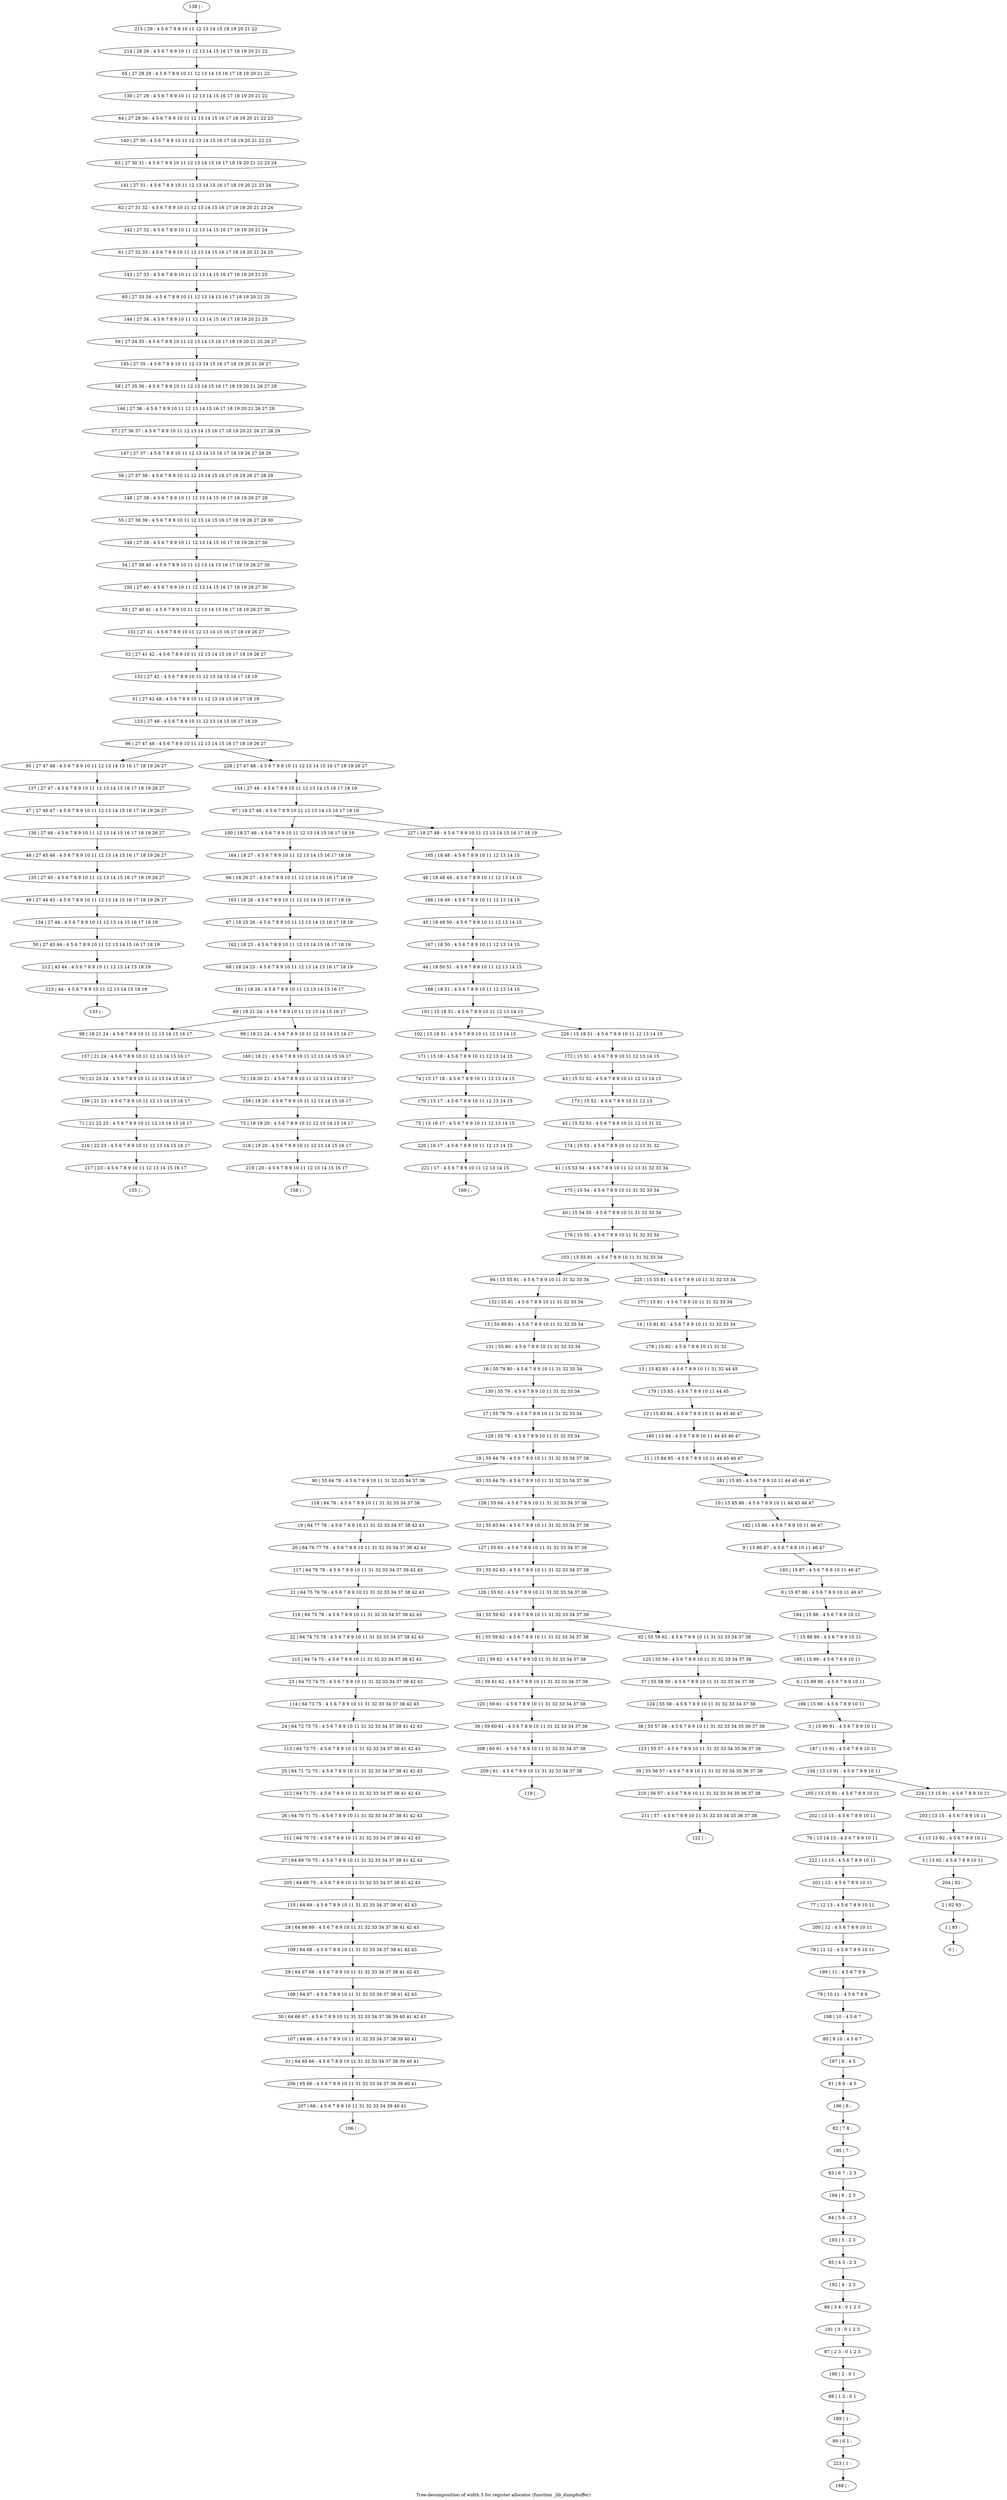 digraph G {
graph [label="Tree-decomposition of width 3 for register allocator (function _lib_dumpbuffer)"]
0[label="0 | : "];
1[label="1 | 93 : "];
2[label="2 | 92 93 : "];
3[label="3 | 13 92 : 4 5 6 7 8 9 10 11 "];
4[label="4 | 13 15 92 : 4 5 6 7 8 9 10 11 "];
5[label="5 | 15 90 91 : 4 5 6 7 8 9 10 11 "];
6[label="6 | 15 89 90 : 4 5 6 7 8 9 10 11 "];
7[label="7 | 15 88 89 : 4 5 6 7 8 9 10 11 "];
8[label="8 | 15 87 88 : 4 5 6 7 8 9 10 11 46 47 "];
9[label="9 | 15 86 87 : 4 5 6 7 8 9 10 11 46 47 "];
10[label="10 | 15 85 86 : 4 5 6 7 8 9 10 11 44 45 46 47 "];
11[label="11 | 15 84 85 : 4 5 6 7 8 9 10 11 44 45 46 47 "];
12[label="12 | 15 83 84 : 4 5 6 7 8 9 10 11 44 45 46 47 "];
13[label="13 | 15 82 83 : 4 5 6 7 8 9 10 11 31 32 44 45 "];
14[label="14 | 15 81 82 : 4 5 6 7 8 9 10 11 31 32 33 34 "];
15[label="15 | 55 80 81 : 4 5 6 7 8 9 10 11 31 32 33 34 "];
16[label="16 | 55 79 80 : 4 5 6 7 8 9 10 11 31 32 33 34 "];
17[label="17 | 55 78 79 : 4 5 6 7 8 9 10 11 31 32 33 34 "];
18[label="18 | 55 64 78 : 4 5 6 7 8 9 10 11 31 32 33 34 37 38 "];
19[label="19 | 64 77 78 : 4 5 6 7 8 9 10 11 31 32 33 34 37 38 42 43 "];
20[label="20 | 64 76 77 78 : 4 5 6 7 8 9 10 11 31 32 33 34 37 38 42 43 "];
21[label="21 | 64 75 76 78 : 4 5 6 7 8 9 10 11 31 32 33 34 37 38 42 43 "];
22[label="22 | 64 74 75 78 : 4 5 6 7 8 9 10 11 31 32 33 34 37 38 42 43 "];
23[label="23 | 64 73 74 75 : 4 5 6 7 8 9 10 11 31 32 33 34 37 38 42 43 "];
24[label="24 | 64 72 73 75 : 4 5 6 7 8 9 10 11 31 32 33 34 37 38 41 42 43 "];
25[label="25 | 64 71 72 75 : 4 5 6 7 8 9 10 11 31 32 33 34 37 38 41 42 43 "];
26[label="26 | 64 70 71 75 : 4 5 6 7 8 9 10 11 31 32 33 34 37 38 41 42 43 "];
27[label="27 | 64 69 70 75 : 4 5 6 7 8 9 10 11 31 32 33 34 37 38 41 42 43 "];
28[label="28 | 64 68 69 : 4 5 6 7 8 9 10 11 31 32 33 34 37 38 41 42 43 "];
29[label="29 | 64 67 68 : 4 5 6 7 8 9 10 11 31 32 33 34 37 38 41 42 43 "];
30[label="30 | 64 66 67 : 4 5 6 7 8 9 10 11 31 32 33 34 37 38 39 40 41 42 43 "];
31[label="31 | 64 65 66 : 4 5 6 7 8 9 10 11 31 32 33 34 37 38 39 40 41 "];
32[label="32 | 55 63 64 : 4 5 6 7 8 9 10 11 31 32 33 34 37 38 "];
33[label="33 | 55 62 63 : 4 5 6 7 8 9 10 11 31 32 33 34 37 38 "];
34[label="34 | 55 59 62 : 4 5 6 7 8 9 10 11 31 32 33 34 37 38 "];
35[label="35 | 59 61 62 : 4 5 6 7 8 9 10 11 31 32 33 34 37 38 "];
36[label="36 | 59 60 61 : 4 5 6 7 8 9 10 11 31 32 33 34 37 38 "];
37[label="37 | 55 58 59 : 4 5 6 7 8 9 10 11 31 32 33 34 37 38 "];
38[label="38 | 55 57 58 : 4 5 6 7 8 9 10 11 31 32 33 34 35 36 37 38 "];
39[label="39 | 55 56 57 : 4 5 6 7 8 9 10 11 31 32 33 34 35 36 37 38 "];
40[label="40 | 15 54 55 : 4 5 6 7 8 9 10 11 31 32 33 34 "];
41[label="41 | 15 53 54 : 4 5 6 7 8 9 10 11 12 13 31 32 33 34 "];
42[label="42 | 15 52 53 : 4 5 6 7 8 9 10 11 12 13 31 32 "];
43[label="43 | 15 51 52 : 4 5 6 7 8 9 10 11 12 13 14 15 "];
44[label="44 | 18 50 51 : 4 5 6 7 8 9 10 11 12 13 14 15 "];
45[label="45 | 18 49 50 : 4 5 6 7 8 9 10 11 12 13 14 15 "];
46[label="46 | 18 48 49 : 4 5 6 7 8 9 10 11 12 13 14 15 "];
47[label="47 | 27 46 47 : 4 5 6 7 8 9 10 11 12 13 14 15 16 17 18 19 26 27 "];
48[label="48 | 27 45 46 : 4 5 6 7 8 9 10 11 12 13 14 15 16 17 18 19 26 27 "];
49[label="49 | 27 44 45 : 4 5 6 7 8 9 10 11 12 13 14 15 16 17 18 19 26 27 "];
50[label="50 | 27 43 44 : 4 5 6 7 8 9 10 11 12 13 14 15 16 17 18 19 "];
51[label="51 | 27 42 48 : 4 5 6 7 8 9 10 11 12 13 14 15 16 17 18 19 "];
52[label="52 | 27 41 42 : 4 5 6 7 8 9 10 11 12 13 14 15 16 17 18 19 26 27 "];
53[label="53 | 27 40 41 : 4 5 6 7 8 9 10 11 12 13 14 15 16 17 18 19 26 27 30 "];
54[label="54 | 27 39 40 : 4 5 6 7 8 9 10 11 12 13 14 15 16 17 18 19 26 27 30 "];
55[label="55 | 27 38 39 : 4 5 6 7 8 9 10 11 12 13 14 15 16 17 18 19 26 27 29 30 "];
56[label="56 | 27 37 38 : 4 5 6 7 8 9 10 11 12 13 14 15 16 17 18 19 26 27 28 29 "];
57[label="57 | 27 36 37 : 4 5 6 7 8 9 10 11 12 13 14 15 16 17 18 19 20 21 26 27 28 29 "];
58[label="58 | 27 35 36 : 4 5 6 7 8 9 10 11 12 13 14 15 16 17 18 19 20 21 26 27 28 "];
59[label="59 | 27 34 35 : 4 5 6 7 8 9 10 11 12 13 14 15 16 17 18 19 20 21 25 26 27 "];
60[label="60 | 27 33 34 : 4 5 6 7 8 9 10 11 12 13 14 15 16 17 18 19 20 21 25 "];
61[label="61 | 27 32 33 : 4 5 6 7 8 9 10 11 12 13 14 15 16 17 18 19 20 21 24 25 "];
62[label="62 | 27 31 32 : 4 5 6 7 8 9 10 11 12 13 14 15 16 17 18 19 20 21 23 24 "];
63[label="63 | 27 30 31 : 4 5 6 7 8 9 10 11 12 13 14 15 16 17 18 19 20 21 22 23 24 "];
64[label="64 | 27 29 30 : 4 5 6 7 8 9 10 11 12 13 14 15 16 17 18 19 20 21 22 23 "];
65[label="65 | 27 28 29 : 4 5 6 7 8 9 10 11 12 13 14 15 16 17 18 19 20 21 22 "];
66[label="66 | 18 26 27 : 4 5 6 7 8 9 10 11 12 13 14 15 16 17 18 19 "];
67[label="67 | 18 25 26 : 4 5 6 7 8 9 10 11 12 13 14 15 16 17 18 19 "];
68[label="68 | 18 24 25 : 4 5 6 7 8 9 10 11 12 13 14 15 16 17 18 19 "];
69[label="69 | 18 21 24 : 4 5 6 7 8 9 10 11 12 13 14 15 16 17 "];
70[label="70 | 21 23 24 : 4 5 6 7 8 9 10 11 12 13 14 15 16 17 "];
71[label="71 | 21 22 23 : 4 5 6 7 8 9 10 11 12 13 14 15 16 17 "];
72[label="72 | 18 20 21 : 4 5 6 7 8 9 10 11 12 13 14 15 16 17 "];
73[label="73 | 18 19 20 : 4 5 6 7 8 9 10 11 12 13 14 15 16 17 "];
74[label="74 | 15 17 18 : 4 5 6 7 8 9 10 11 12 13 14 15 "];
75[label="75 | 15 16 17 : 4 5 6 7 8 9 10 11 12 13 14 15 "];
76[label="76 | 13 14 15 : 4 5 6 7 8 9 10 11 "];
77[label="77 | 12 13 : 4 5 6 7 8 9 10 11 "];
78[label="78 | 11 12 : 4 5 6 7 8 9 10 11 "];
79[label="79 | 10 11 : 4 5 6 7 8 9 "];
80[label="80 | 9 10 : 4 5 6 7 "];
81[label="81 | 8 9 : 4 5 "];
82[label="82 | 7 8 : "];
83[label="83 | 6 7 : 2 3 "];
84[label="84 | 5 6 : 2 3 "];
85[label="85 | 4 5 : 2 3 "];
86[label="86 | 3 4 : 0 1 2 3 "];
87[label="87 | 2 3 : 0 1 2 3 "];
88[label="88 | 1 2 : 0 1 "];
89[label="89 | 0 1 : "];
90[label="90 | 55 64 78 : 4 5 6 7 8 9 10 11 31 32 33 34 37 38 "];
91[label="91 | 55 59 62 : 4 5 6 7 8 9 10 11 31 32 33 34 37 38 "];
92[label="92 | 55 59 62 : 4 5 6 7 8 9 10 11 31 32 33 34 37 38 "];
93[label="93 | 55 64 78 : 4 5 6 7 8 9 10 11 31 32 33 34 37 38 "];
94[label="94 | 15 55 81 : 4 5 6 7 8 9 10 11 31 32 33 34 "];
95[label="95 | 27 47 48 : 4 5 6 7 8 9 10 11 12 13 14 15 16 17 18 19 26 27 "];
96[label="96 | 27 47 48 : 4 5 6 7 8 9 10 11 12 13 14 15 16 17 18 19 26 27 "];
97[label="97 | 18 27 48 : 4 5 6 7 8 9 10 11 12 13 14 15 16 17 18 19 "];
98[label="98 | 18 21 24 : 4 5 6 7 8 9 10 11 12 13 14 15 16 17 "];
99[label="99 | 18 21 24 : 4 5 6 7 8 9 10 11 12 13 14 15 16 17 "];
100[label="100 | 18 27 48 : 4 5 6 7 8 9 10 11 12 13 14 15 16 17 18 19 "];
101[label="101 | 15 18 51 : 4 5 6 7 8 9 10 11 12 13 14 15 "];
102[label="102 | 15 18 51 : 4 5 6 7 8 9 10 11 12 13 14 15 "];
103[label="103 | 15 55 81 : 4 5 6 7 8 9 10 11 31 32 33 34 "];
104[label="104 | 13 15 91 : 4 5 6 7 8 9 10 11 "];
105[label="105 | 13 15 91 : 4 5 6 7 8 9 10 11 "];
106[label="106 | : "];
107[label="107 | 64 66 : 4 5 6 7 8 9 10 11 31 32 33 34 37 38 39 40 41 "];
108[label="108 | 64 67 : 4 5 6 7 8 9 10 11 31 32 33 34 37 38 41 42 43 "];
109[label="109 | 64 68 : 4 5 6 7 8 9 10 11 31 32 33 34 37 38 41 42 43 "];
110[label="110 | 64 69 : 4 5 6 7 8 9 10 11 31 32 33 34 37 38 41 42 43 "];
111[label="111 | 64 70 75 : 4 5 6 7 8 9 10 11 31 32 33 34 37 38 41 42 43 "];
112[label="112 | 64 71 75 : 4 5 6 7 8 9 10 11 31 32 33 34 37 38 41 42 43 "];
113[label="113 | 64 72 75 : 4 5 6 7 8 9 10 11 31 32 33 34 37 38 41 42 43 "];
114[label="114 | 64 73 75 : 4 5 6 7 8 9 10 11 31 32 33 34 37 38 42 43 "];
115[label="115 | 64 74 75 : 4 5 6 7 8 9 10 11 31 32 33 34 37 38 42 43 "];
116[label="116 | 64 75 78 : 4 5 6 7 8 9 10 11 31 32 33 34 37 38 42 43 "];
117[label="117 | 64 76 78 : 4 5 6 7 8 9 10 11 31 32 33 34 37 38 42 43 "];
118[label="118 | 64 78 : 4 5 6 7 8 9 10 11 31 32 33 34 37 38 "];
119[label="119 | : "];
120[label="120 | 59 61 : 4 5 6 7 8 9 10 11 31 32 33 34 37 38 "];
121[label="121 | 59 62 : 4 5 6 7 8 9 10 11 31 32 33 34 37 38 "];
122[label="122 | : "];
123[label="123 | 55 57 : 4 5 6 7 8 9 10 11 31 32 33 34 35 36 37 38 "];
124[label="124 | 55 58 : 4 5 6 7 8 9 10 11 31 32 33 34 37 38 "];
125[label="125 | 55 59 : 4 5 6 7 8 9 10 11 31 32 33 34 37 38 "];
126[label="126 | 55 62 : 4 5 6 7 8 9 10 11 31 32 33 34 37 38 "];
127[label="127 | 55 63 : 4 5 6 7 8 9 10 11 31 32 33 34 37 38 "];
128[label="128 | 55 64 : 4 5 6 7 8 9 10 11 31 32 33 34 37 38 "];
129[label="129 | 55 78 : 4 5 6 7 8 9 10 11 31 32 33 34 "];
130[label="130 | 55 79 : 4 5 6 7 8 9 10 11 31 32 33 34 "];
131[label="131 | 55 80 : 4 5 6 7 8 9 10 11 31 32 33 34 "];
132[label="132 | 55 81 : 4 5 6 7 8 9 10 11 31 32 33 34 "];
133[label="133 | : "];
134[label="134 | 27 44 : 4 5 6 7 8 9 10 11 12 13 14 15 16 17 18 19 "];
135[label="135 | 27 45 : 4 5 6 7 8 9 10 11 12 13 14 15 16 17 18 19 26 27 "];
136[label="136 | 27 46 : 4 5 6 7 8 9 10 11 12 13 14 15 16 17 18 19 26 27 "];
137[label="137 | 27 47 : 4 5 6 7 8 9 10 11 12 13 14 15 16 17 18 19 26 27 "];
138[label="138 | : "];
139[label="139 | 27 29 : 4 5 6 7 8 9 10 11 12 13 14 15 16 17 18 19 20 21 22 "];
140[label="140 | 27 30 : 4 5 6 7 8 9 10 11 12 13 14 15 16 17 18 19 20 21 22 23 "];
141[label="141 | 27 31 : 4 5 6 7 8 9 10 11 12 13 14 15 16 17 18 19 20 21 23 24 "];
142[label="142 | 27 32 : 4 5 6 7 8 9 10 11 12 13 14 15 16 17 18 19 20 21 24 "];
143[label="143 | 27 33 : 4 5 6 7 8 9 10 11 12 13 14 15 16 17 18 19 20 21 25 "];
144[label="144 | 27 34 : 4 5 6 7 8 9 10 11 12 13 14 15 16 17 18 19 20 21 25 "];
145[label="145 | 27 35 : 4 5 6 7 8 9 10 11 12 13 14 15 16 17 18 19 20 21 26 27 "];
146[label="146 | 27 36 : 4 5 6 7 8 9 10 11 12 13 14 15 16 17 18 19 20 21 26 27 28 "];
147[label="147 | 27 37 : 4 5 6 7 8 9 10 11 12 13 14 15 16 17 18 19 26 27 28 29 "];
148[label="148 | 27 38 : 4 5 6 7 8 9 10 11 12 13 14 15 16 17 18 19 26 27 29 "];
149[label="149 | 27 39 : 4 5 6 7 8 9 10 11 12 13 14 15 16 17 18 19 26 27 30 "];
150[label="150 | 27 40 : 4 5 6 7 8 9 10 11 12 13 14 15 16 17 18 19 26 27 30 "];
151[label="151 | 27 41 : 4 5 6 7 8 9 10 11 12 13 14 15 16 17 18 19 26 27 "];
152[label="152 | 27 42 : 4 5 6 7 8 9 10 11 12 13 14 15 16 17 18 19 "];
153[label="153 | 27 48 : 4 5 6 7 8 9 10 11 12 13 14 15 16 17 18 19 "];
154[label="154 | 27 48 : 4 5 6 7 8 9 10 11 12 13 14 15 16 17 18 19 "];
155[label="155 | : "];
156[label="156 | 21 23 : 4 5 6 7 8 9 10 11 12 13 14 15 16 17 "];
157[label="157 | 21 24 : 4 5 6 7 8 9 10 11 12 13 14 15 16 17 "];
158[label="158 | : "];
159[label="159 | 18 20 : 4 5 6 7 8 9 10 11 12 13 14 15 16 17 "];
160[label="160 | 18 21 : 4 5 6 7 8 9 10 11 12 13 14 15 16 17 "];
161[label="161 | 18 24 : 4 5 6 7 8 9 10 11 12 13 14 15 16 17 "];
162[label="162 | 18 25 : 4 5 6 7 8 9 10 11 12 13 14 15 16 17 18 19 "];
163[label="163 | 18 26 : 4 5 6 7 8 9 10 11 12 13 14 15 16 17 18 19 "];
164[label="164 | 18 27 : 4 5 6 7 8 9 10 11 12 13 14 15 16 17 18 19 "];
165[label="165 | 18 48 : 4 5 6 7 8 9 10 11 12 13 14 15 "];
166[label="166 | 18 49 : 4 5 6 7 8 9 10 11 12 13 14 15 "];
167[label="167 | 18 50 : 4 5 6 7 8 9 10 11 12 13 14 15 "];
168[label="168 | 18 51 : 4 5 6 7 8 9 10 11 12 13 14 15 "];
169[label="169 | : "];
170[label="170 | 15 17 : 4 5 6 7 8 9 10 11 12 13 14 15 "];
171[label="171 | 15 18 : 4 5 6 7 8 9 10 11 12 13 14 15 "];
172[label="172 | 15 51 : 4 5 6 7 8 9 10 11 12 13 14 15 "];
173[label="173 | 15 52 : 4 5 6 7 8 9 10 11 12 13 "];
174[label="174 | 15 53 : 4 5 6 7 8 9 10 11 12 13 31 32 "];
175[label="175 | 15 54 : 4 5 6 7 8 9 10 11 31 32 33 34 "];
176[label="176 | 15 55 : 4 5 6 7 8 9 10 11 31 32 33 34 "];
177[label="177 | 15 81 : 4 5 6 7 8 9 10 11 31 32 33 34 "];
178[label="178 | 15 82 : 4 5 6 7 8 9 10 11 31 32 "];
179[label="179 | 15 83 : 4 5 6 7 8 9 10 11 44 45 "];
180[label="180 | 15 84 : 4 5 6 7 8 9 10 11 44 45 46 47 "];
181[label="181 | 15 85 : 4 5 6 7 8 9 10 11 44 45 46 47 "];
182[label="182 | 15 86 : 4 5 6 7 8 9 10 11 46 47 "];
183[label="183 | 15 87 : 4 5 6 7 8 9 10 11 46 47 "];
184[label="184 | 15 88 : 4 5 6 7 8 9 10 11 "];
185[label="185 | 15 89 : 4 5 6 7 8 9 10 11 "];
186[label="186 | 15 90 : 4 5 6 7 8 9 10 11 "];
187[label="187 | 15 91 : 4 5 6 7 8 9 10 11 "];
188[label="188 | : "];
189[label="189 | 1 : "];
190[label="190 | 2 : 0 1 "];
191[label="191 | 3 : 0 1 2 3 "];
192[label="192 | 4 : 2 3 "];
193[label="193 | 5 : 2 3 "];
194[label="194 | 6 : 2 3 "];
195[label="195 | 7 : "];
196[label="196 | 8 : "];
197[label="197 | 9 : 4 5 "];
198[label="198 | 10 : 4 5 6 7 "];
199[label="199 | 11 : 4 5 6 7 8 9 "];
200[label="200 | 12 : 4 5 6 7 8 9 10 11 "];
201[label="201 | 13 : 4 5 6 7 8 9 10 11 "];
202[label="202 | 13 15 : 4 5 6 7 8 9 10 11 "];
203[label="203 | 13 15 : 4 5 6 7 8 9 10 11 "];
204[label="204 | 92 : "];
205[label="205 | 64 69 75 : 4 5 6 7 8 9 10 11 31 32 33 34 37 38 41 42 43 "];
206[label="206 | 65 66 : 4 5 6 7 8 9 10 11 31 32 33 34 37 38 39 40 41 "];
207[label="207 | 66 : 4 5 6 7 8 9 10 11 31 32 33 34 39 40 41 "];
208[label="208 | 60 61 : 4 5 6 7 8 9 10 11 31 32 33 34 37 38 "];
209[label="209 | 61 : 4 5 6 7 8 9 10 11 31 32 33 34 37 38 "];
210[label="210 | 56 57 : 4 5 6 7 8 9 10 11 31 32 33 34 35 36 37 38 "];
211[label="211 | 57 : 4 5 6 7 8 9 10 11 31 32 33 34 35 36 37 38 "];
212[label="212 | 43 44 : 4 5 6 7 8 9 10 11 12 13 14 15 18 19 "];
213[label="213 | 44 : 4 5 6 7 8 9 10 11 12 13 14 15 18 19 "];
214[label="214 | 28 29 : 4 5 6 7 8 9 10 11 12 13 14 15 16 17 18 19 20 21 22 "];
215[label="215 | 29 : 4 5 6 7 8 9 10 11 12 13 14 15 18 19 20 21 22 "];
216[label="216 | 22 23 : 4 5 6 7 8 9 10 11 12 13 14 15 16 17 "];
217[label="217 | 23 : 4 5 6 7 8 9 10 11 12 13 14 15 16 17 "];
218[label="218 | 19 20 : 4 5 6 7 8 9 10 11 12 13 14 15 16 17 "];
219[label="219 | 20 : 4 5 6 7 8 9 10 11 12 13 14 15 16 17 "];
220[label="220 | 16 17 : 4 5 6 7 8 9 10 11 12 13 14 15 "];
221[label="221 | 17 : 4 5 6 7 8 9 10 11 12 13 14 15 "];
222[label="222 | 13 15 : 4 5 6 7 8 9 10 11 "];
223[label="223 | 1 : "];
224[label="224 | 13 15 91 : 4 5 6 7 8 9 10 11 "];
225[label="225 | 15 55 81 : 4 5 6 7 8 9 10 11 31 32 33 34 "];
226[label="226 | 15 18 51 : 4 5 6 7 8 9 10 11 12 13 14 15 "];
227[label="227 | 18 27 48 : 4 5 6 7 8 9 10 11 12 13 14 15 16 17 18 19 "];
228[label="228 | 27 47 48 : 4 5 6 7 8 9 10 11 12 13 14 15 16 17 18 19 26 27 "];
19->20 ;
18->90 ;
34->91 ;
34->92 ;
18->93 ;
69->98 ;
69->99 ;
107->31 ;
30->107 ;
108->30 ;
29->108 ;
109->29 ;
28->109 ;
110->28 ;
111->27 ;
26->111 ;
112->26 ;
25->112 ;
113->25 ;
24->113 ;
114->24 ;
23->114 ;
115->23 ;
22->115 ;
116->22 ;
21->116 ;
117->21 ;
20->117 ;
118->19 ;
90->118 ;
120->36 ;
35->120 ;
121->35 ;
91->121 ;
123->39 ;
38->123 ;
124->38 ;
37->124 ;
125->37 ;
92->125 ;
126->34 ;
33->126 ;
127->33 ;
32->127 ;
128->32 ;
93->128 ;
129->18 ;
17->129 ;
130->17 ;
16->130 ;
131->16 ;
15->131 ;
132->15 ;
94->132 ;
134->50 ;
49->134 ;
135->49 ;
48->135 ;
136->48 ;
47->136 ;
137->47 ;
95->137 ;
156->71 ;
70->156 ;
157->70 ;
98->157 ;
159->73 ;
72->159 ;
160->72 ;
99->160 ;
161->69 ;
68->161 ;
162->68 ;
67->162 ;
163->67 ;
66->163 ;
164->66 ;
100->164 ;
170->75 ;
74->170 ;
171->74 ;
102->171 ;
189->89 ;
88->189 ;
190->88 ;
87->190 ;
191->87 ;
86->191 ;
192->86 ;
85->192 ;
193->85 ;
84->193 ;
194->84 ;
83->194 ;
195->83 ;
82->195 ;
196->82 ;
81->196 ;
197->81 ;
80->197 ;
198->80 ;
79->198 ;
199->79 ;
78->199 ;
200->78 ;
77->200 ;
201->77 ;
202->76 ;
105->202 ;
205->110 ;
27->205 ;
31->206 ;
207->106 ;
206->207 ;
36->208 ;
209->119 ;
208->209 ;
39->210 ;
211->122 ;
210->211 ;
50->212 ;
213->133 ;
212->213 ;
71->216 ;
217->155 ;
216->217 ;
73->218 ;
219->158 ;
218->219 ;
75->220 ;
221->169 ;
220->221 ;
222->201 ;
76->222 ;
223->188 ;
89->223 ;
138->215 ;
215->214 ;
214->65 ;
65->139 ;
139->64 ;
64->140 ;
140->63 ;
63->141 ;
141->62 ;
62->142 ;
142->61 ;
61->143 ;
143->60 ;
60->144 ;
144->59 ;
59->145 ;
145->58 ;
58->146 ;
146->57 ;
57->147 ;
147->56 ;
56->148 ;
148->55 ;
55->149 ;
149->54 ;
54->150 ;
150->53 ;
53->151 ;
151->52 ;
52->152 ;
152->51 ;
51->153 ;
153->96 ;
154->97 ;
165->46 ;
46->166 ;
166->45 ;
45->167 ;
167->44 ;
44->168 ;
168->101 ;
172->43 ;
43->173 ;
173->42 ;
42->174 ;
174->41 ;
41->175 ;
175->40 ;
40->176 ;
176->103 ;
177->14 ;
14->178 ;
178->13 ;
13->179 ;
179->12 ;
12->180 ;
180->11 ;
11->181 ;
181->10 ;
10->182 ;
182->9 ;
9->183 ;
183->8 ;
8->184 ;
184->7 ;
7->185 ;
185->6 ;
6->186 ;
186->5 ;
5->187 ;
187->104 ;
203->4 ;
4->3 ;
3->204 ;
204->2 ;
2->1 ;
1->0 ;
224->203 ;
225->177 ;
226->172 ;
227->165 ;
228->154 ;
104->105 ;
104->224 ;
103->94 ;
103->225 ;
101->102 ;
101->226 ;
97->100 ;
97->227 ;
96->95 ;
96->228 ;
}
